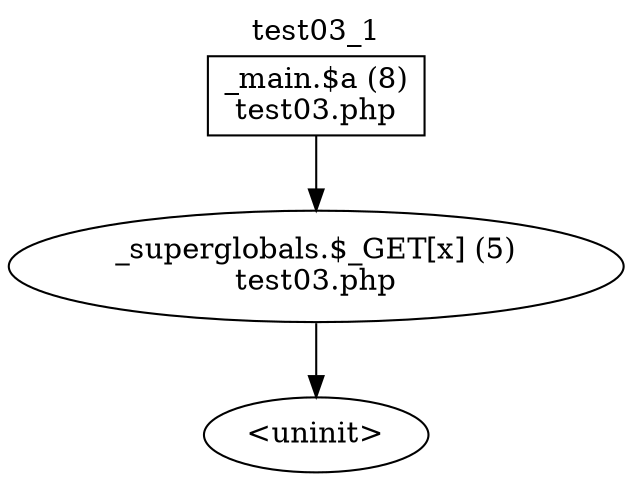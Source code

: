 digraph cfg {
  label="test03_1";
  labelloc=t;
  n1 [shape=box, label="_main.$a (8)\ntest03.php"];
  n2 [shape=ellipse, label="_superglobals.$_GET[x] (5)\ntest03.php"];
  n3 [shape=ellipse, label="<uninit>"];
  n1 -> n2;
  n2 -> n3;
}
